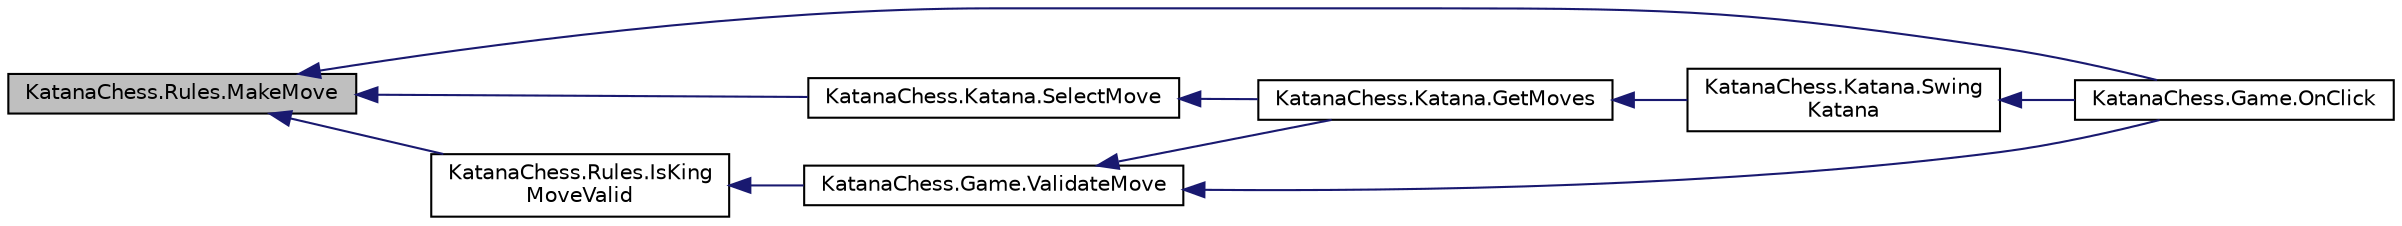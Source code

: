 digraph "KatanaChess.Rules.MakeMove"
{
  edge [fontname="Helvetica",fontsize="10",labelfontname="Helvetica",labelfontsize="10"];
  node [fontname="Helvetica",fontsize="10",shape=record];
  rankdir="LR";
  Node1 [label="KatanaChess.Rules.MakeMove",height=0.2,width=0.4,color="black", fillcolor="grey75", style="filled", fontcolor="black"];
  Node1 -> Node2 [dir="back",color="midnightblue",fontsize="10",style="solid",fontname="Helvetica"];
  Node2 [label="KatanaChess.Game.OnClick",height=0.2,width=0.4,color="black", fillcolor="white", style="filled",URL="$class_katana_chess_1_1_game.html#abb1645b3297eae51c6ad9dabcea74830"];
  Node1 -> Node3 [dir="back",color="midnightblue",fontsize="10",style="solid",fontname="Helvetica"];
  Node3 [label="KatanaChess.Katana.SelectMove",height=0.2,width=0.4,color="black", fillcolor="white", style="filled",URL="$class_katana_chess_1_1_katana.html#ad75b11cbfb04e06199b8622c3fd6daf3"];
  Node3 -> Node4 [dir="back",color="midnightblue",fontsize="10",style="solid",fontname="Helvetica"];
  Node4 [label="KatanaChess.Katana.GetMoves",height=0.2,width=0.4,color="black", fillcolor="white", style="filled",URL="$class_katana_chess_1_1_katana.html#afe90b27349c5692d0ede318412b86e53"];
  Node4 -> Node5 [dir="back",color="midnightblue",fontsize="10",style="solid",fontname="Helvetica"];
  Node5 [label="KatanaChess.Katana.Swing\lKatana",height=0.2,width=0.4,color="black", fillcolor="white", style="filled",URL="$class_katana_chess_1_1_katana.html#a644eb213fa8655b5bd65a309030bcc40"];
  Node5 -> Node2 [dir="back",color="midnightblue",fontsize="10",style="solid",fontname="Helvetica"];
  Node1 -> Node6 [dir="back",color="midnightblue",fontsize="10",style="solid",fontname="Helvetica"];
  Node6 [label="KatanaChess.Rules.IsKing\lMoveValid",height=0.2,width=0.4,color="black", fillcolor="white", style="filled",URL="$class_katana_chess_1_1_rules.html#aa9805bc25b39e556a277bf937b9673b9"];
  Node6 -> Node7 [dir="back",color="midnightblue",fontsize="10",style="solid",fontname="Helvetica"];
  Node7 [label="KatanaChess.Game.ValidateMove",height=0.2,width=0.4,color="black", fillcolor="white", style="filled",URL="$class_katana_chess_1_1_game.html#a76ef6416a84152c22552f276888d6b0f"];
  Node7 -> Node2 [dir="back",color="midnightblue",fontsize="10",style="solid",fontname="Helvetica"];
  Node7 -> Node4 [dir="back",color="midnightblue",fontsize="10",style="solid",fontname="Helvetica"];
}

